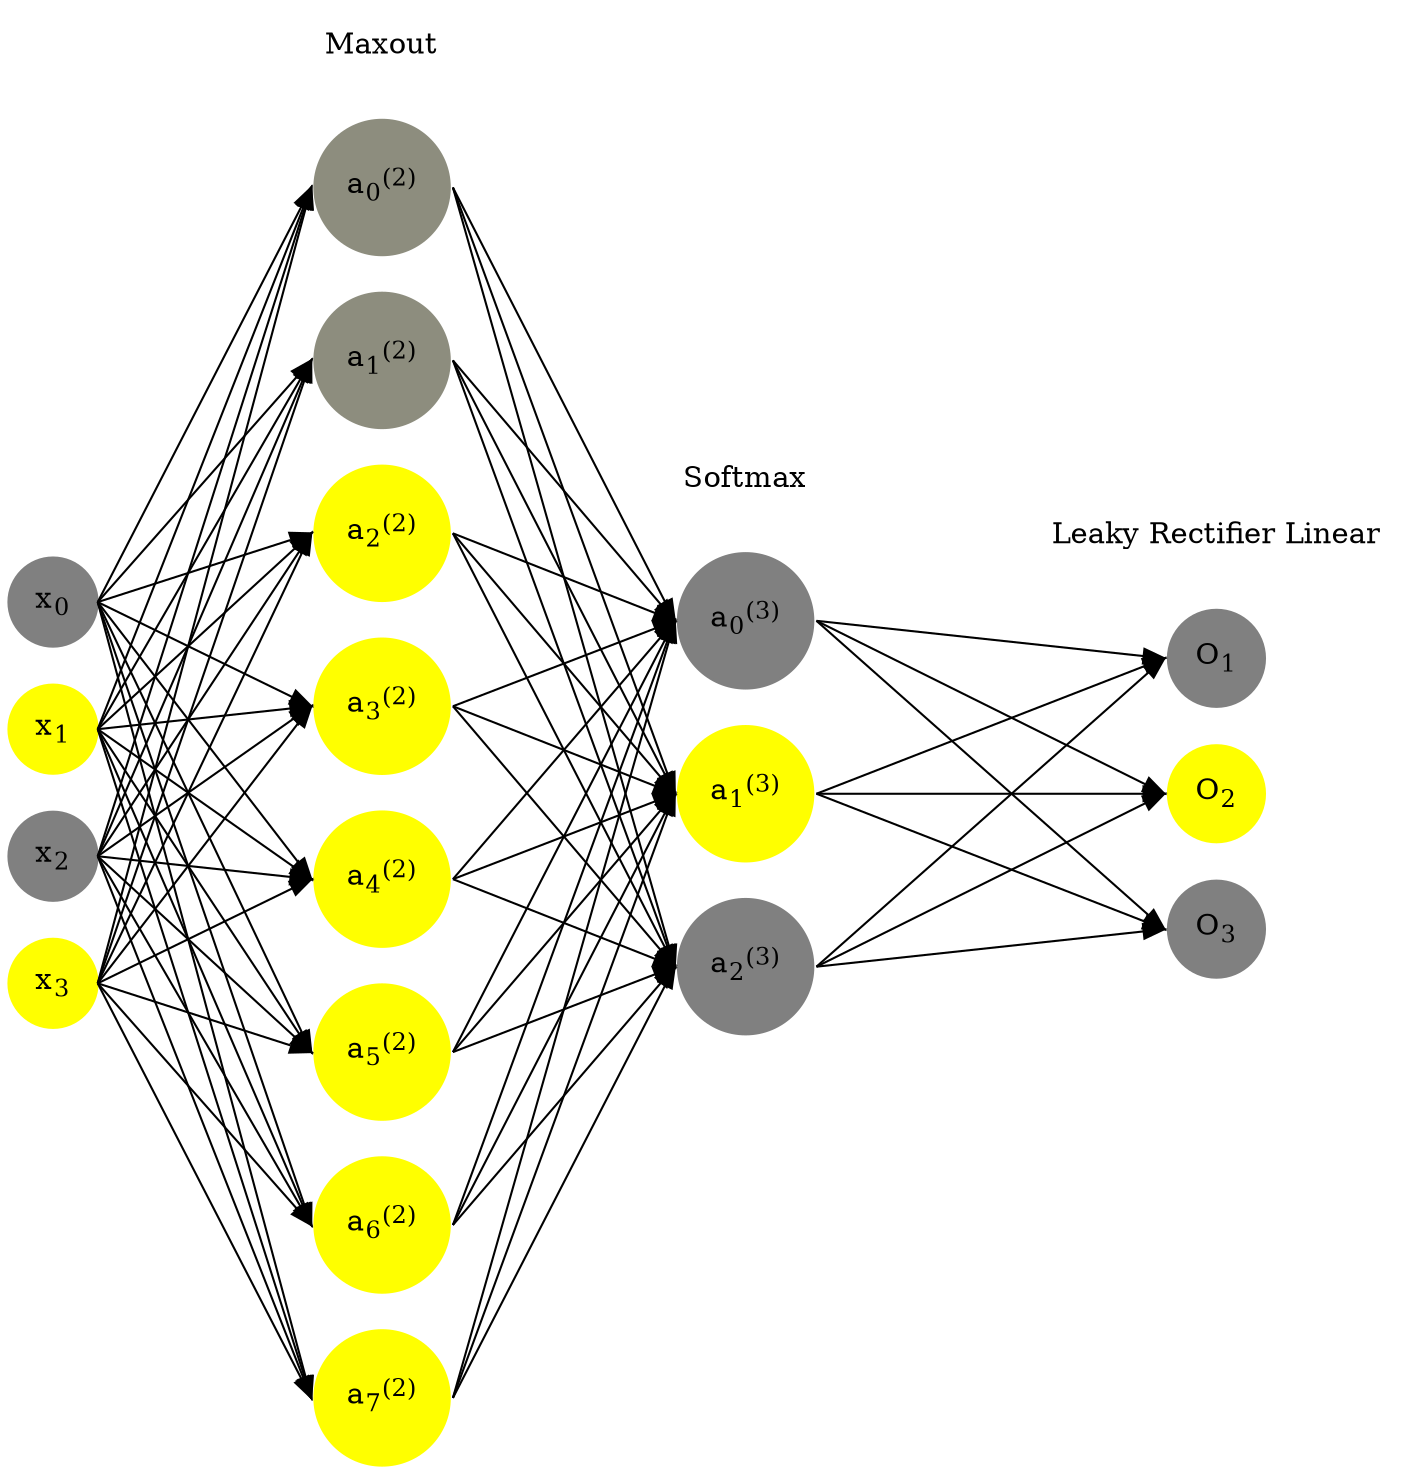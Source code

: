 digraph G {
	rankdir = LR;
	splines=false;
	edge[style=invis];
	ranksep= 1.4;
	{
	node [shape=circle, color="0.1667, 0.0, 0.5", style=filled, fillcolor="0.1667, 0.0, 0.5"];
	x0 [label=<x<sub>0</sub>>];
	}
	{
	node [shape=circle, color="0.1667, 1.0, 1.0", style=filled, fillcolor="0.1667, 1.0, 1.0"];
	x1 [label=<x<sub>1</sub>>];
	}
	{
	node [shape=circle, color="0.1667, 0.0, 0.5", style=filled, fillcolor="0.1667, 0.0, 0.5"];
	x2 [label=<x<sub>2</sub>>];
	}
	{
	node [shape=circle, color="0.1667, 1.0, 1.0", style=filled, fillcolor="0.1667, 1.0, 1.0"];
	x3 [label=<x<sub>3</sub>>];
	}
	{
	node [shape=circle, color="0.1667, 0.108982, 0.554491", style=filled, fillcolor="0.1667, 0.108982, 0.554491"];
	a02 [label=<a<sub>0</sub><sup>(2)</sup>>];
	}
	{
	node [shape=circle, color="0.1667, 0.108982, 0.554491", style=filled, fillcolor="0.1667, 0.108982, 0.554491"];
	a12 [label=<a<sub>1</sub><sup>(2)</sup>>];
	}
	{
	node [shape=circle, color="0.1667, 6.255422, 3.627711", style=filled, fillcolor="0.1667, 6.255422, 3.627711"];
	a22 [label=<a<sub>2</sub><sup>(2)</sup>>];
	}
	{
	node [shape=circle, color="0.1667, 6.255422, 3.627711", style=filled, fillcolor="0.1667, 6.255422, 3.627711"];
	a32 [label=<a<sub>3</sub><sup>(2)</sup>>];
	}
	{
	node [shape=circle, color="0.1667, 6.255422, 3.627711", style=filled, fillcolor="0.1667, 6.255422, 3.627711"];
	a42 [label=<a<sub>4</sub><sup>(2)</sup>>];
	}
	{
	node [shape=circle, color="0.1667, 6.255422, 3.627711", style=filled, fillcolor="0.1667, 6.255422, 3.627711"];
	a52 [label=<a<sub>5</sub><sup>(2)</sup>>];
	}
	{
	node [shape=circle, color="0.1667, 6.255422, 3.627711", style=filled, fillcolor="0.1667, 6.255422, 3.627711"];
	a62 [label=<a<sub>6</sub><sup>(2)</sup>>];
	}
	{
	node [shape=circle, color="0.1667, 6.255422, 3.627711", style=filled, fillcolor="0.1667, 6.255422, 3.627711"];
	a72 [label=<a<sub>7</sub><sup>(2)</sup>>];
	}
	{
	node [shape=circle, color="0.1667, 0.000000, 0.500000", style=filled, fillcolor="0.1667, 0.000000, 0.500000"];
	a03 [label=<a<sub>0</sub><sup>(3)</sup>>];
	}
	{
	node [shape=circle, color="0.1667, 1.000000, 1.000000", style=filled, fillcolor="0.1667, 1.000000, 1.000000"];
	a13 [label=<a<sub>1</sub><sup>(3)</sup>>];
	}
	{
	node [shape=circle, color="0.1667, 0.000000, 0.500000", style=filled, fillcolor="0.1667, 0.000000, 0.500000"];
	a23 [label=<a<sub>2</sub><sup>(3)</sup>>];
	}
	{
	node [shape=circle, color="0.1667, 0.0, 0.5", style=filled, fillcolor="0.1667, 0.0, 0.5"];
	O1 [label=<O<sub>1</sub>>];
	}
	{
	node [shape=circle, color="0.1667, 1.0, 1.0", style=filled, fillcolor="0.1667, 1.0, 1.0"];
	O2 [label=<O<sub>2</sub>>];
	}
	{
	node [shape=circle, color="0.1667, 0.0, 0.5", style=filled, fillcolor="0.1667, 0.0, 0.5"];
	O3 [label=<O<sub>3</sub>>];
	}
	{
	rank=same;
	x0->x1->x2->x3;
	}
	{
	rank=same;
	a02->a12->a22->a32->a42->a52->a62->a72;
	}
	{
	rank=same;
	a03->a13->a23;
	}
	{
	rank=same;
	O1->O2->O3;
	}
	l1 [shape=plaintext,label="Maxout"];
	l1->a02;
	{rank=same; l1;a02};
	l2 [shape=plaintext,label="Softmax"];
	l2->a03;
	{rank=same; l2;a03};
	l3 [shape=plaintext,label="Leaky Rectifier Linear"];
	l3->O1;
	{rank=same; l3;O1};
edge[style=solid, tailport=e, headport=w];
	{x0;x1;x2;x3} -> {a02;a12;a22;a32;a42;a52;a62;a72};
	{a02;a12;a22;a32;a42;a52;a62;a72} -> {a03;a13;a23};
	{a03;a13;a23} -> {O1,O2,O3};
}
